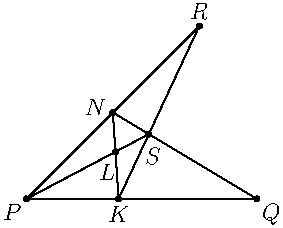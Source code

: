 import geometry;

size(5cm);

point
    pA = (0,0), pB = (4,0), pC = (3,3),
    pP = masscenter(mass(pA, 3), mass(pB, 2), mass(pC, 3)),
    pA1 = extension(pA, pP, pB, pC),
    pB1 = extension(pB, pP, pC, pA),
    pC1 = extension(pC, pP, pA, pB),
    pT = extension(pA, pP, pB1, pC1);

//draw(triangle(pA, pP, pC1), linewidth(1));
draw(triangle(pA, pP, pC1));
draw(pA--pC ^^ pB1--pB ^^ pC1--pB1);
draw(pC1--pB ^^ pP--pC);

dot(Label("$P$", pA, SW));
dot(Label("$Q$", pB, SE));
dot(Label("$R$", pC, N));
dot(Label("$S$", pP, S+SSE));
//dot(Label("$M$", pA1, NE));
dot(Label("$N$", pB1, WNW));
dot(Label("$K$", pC1, S));
dot(Label("$L$", pT, S+SW));

